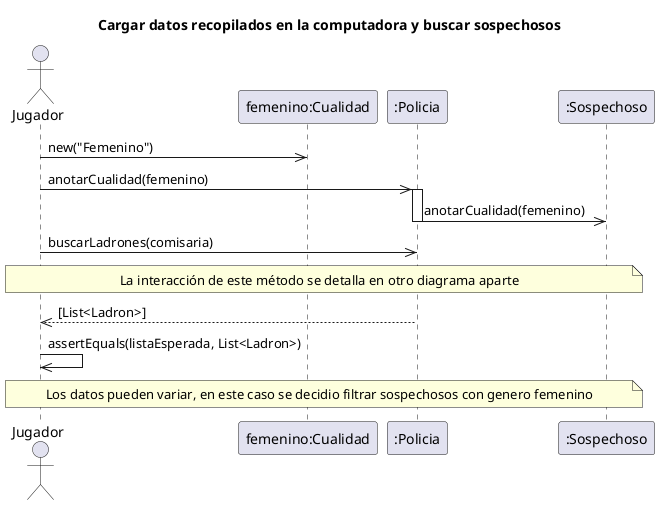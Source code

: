 @startuml
title Cargar datos recopilados en la computadora y buscar sospechosos

actor "Jugador" as AlgoThief
participant "femenino:Cualidad" as Cualidad
participant ":Policia" as Policia
participant ":Sospechoso" as Sospechoso

AlgoThief ->> Cualidad : new("Femenino")

AlgoThief ->> Policia : anotarCualidad(femenino)
activate Policia
Policia ->> Sospechoso : anotarCualidad(femenino)
deactivate Policia

AlgoThief ->> Policia : buscarLadrones(comisaria)
note across : La interacción de este método se detalla en otro diagrama aparte
return[List<Ladron>]
AlgoThief ->> AlgoThief : assertEquals(listaEsperada, List<Ladron>)

note across: Los datos pueden variar, en este caso se decidio filtrar sospechosos con genero femenino


@enduml